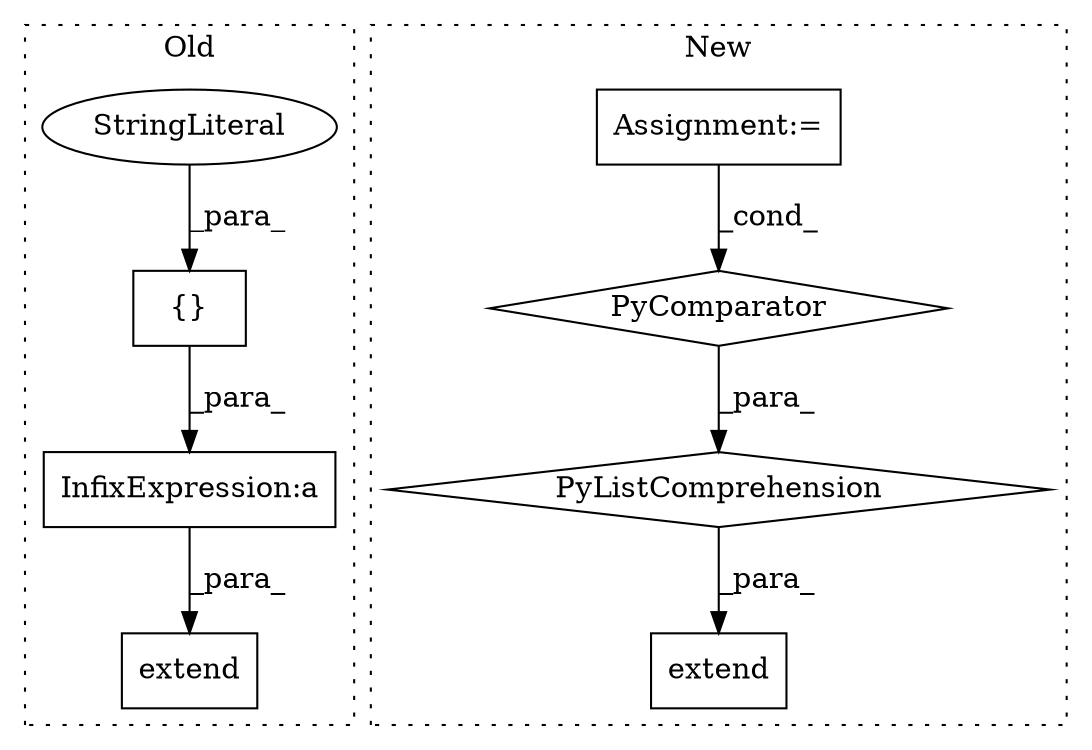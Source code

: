 digraph G {
subgraph cluster0 {
1 [label="extend" a="32" s="7358,7545" l="20,-5" shape="box"];
6 [label="{}" a="4" s="7487,7527" l="1,1" shape="box"];
7 [label="StringLiteral" a="45" s="7515" l="6" shape="ellipse"];
8 [label="InfixExpression:a" a="27" s="7391" l="3" shape="box"];
label = "Old";
style="dotted";
}
subgraph cluster1 {
2 [label="extend" a="32" s="7581,7761" l="20,-5" shape="box"];
3 [label="Assignment:=" a="7" s="7421" l="14" shape="box"];
4 [label="PyComparator" a="113" s="7682" l="71" shape="diamond"];
5 [label="PyListComprehension" a="109" s="7601" l="160" shape="diamond"];
label = "New";
style="dotted";
}
3 -> 4 [label="_cond_"];
4 -> 5 [label="_para_"];
5 -> 2 [label="_para_"];
6 -> 8 [label="_para_"];
7 -> 6 [label="_para_"];
8 -> 1 [label="_para_"];
}